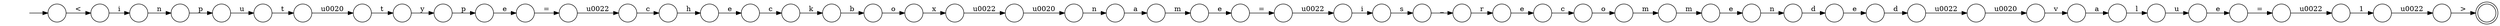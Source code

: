 digraph Automaton {
  rankdir = LR;
  0 [shape=circle,label=""];
  0 -> 55 [label="e"]
  1 [shape=circle,label=""];
  1 -> 16 [label="s"]
  2 [shape=circle,label=""];
  2 -> 6 [label="x"]
  3 [shape=circle,label=""];
  3 -> 2 [label="o"]
  4 [shape=circle,label=""];
  4 -> 5 [label="\u0022"]
  5 [shape=circle,label=""];
  5 -> 13 [label=">"]
  6 [shape=circle,label=""];
  6 -> 38 [label="\u0022"]
  7 [shape=circle,label=""];
  7 -> 41 [label="i"]
  8 [shape=circle,label=""];
  8 -> 54 [label="\u0022"]
  9 [shape=circle,label=""];
  9 -> 22 [label="u"]
  10 [shape=circle,label=""];
  10 -> 19 [label="t"]
  11 [shape=circle,label=""];
  11 -> 9 [label="p"]
  12 [shape=circle,label=""];
  12 -> 27 [label="o"]
  13 [shape=doublecircle,label=""];
  14 [shape=circle,label=""];
  14 -> 42 [label="r"]
  15 [shape=circle,label=""];
  15 -> 29 [label="m"]
  16 [shape=circle,label=""];
  16 -> 14 [label="_"]
  17 [shape=circle,label=""];
  17 -> 44 [label="="]
  18 [shape=circle,label=""];
  18 -> 47 [label="e"]
  19 [shape=circle,label=""];
  19 -> 49 [label="y"]
  20 [shape=circle,label=""];
  20 -> 37 [label="a"]
  21 [shape=circle,label=""];
  21 -> 33 [label="d"]
  22 [shape=circle,label=""];
  22 -> 32 [label="t"]
  23 [shape=circle,label=""];
  23 -> 4 [label="1"]
  24 [shape=circle,label=""];
  24 -> 31 [label="h"]
  25 [shape=circle,label=""];
  25 -> 23 [label="\u0022"]
  26 [shape=circle,label=""];
  initial [shape=plaintext,label=""];
  initial -> 26
  26 -> 7 [label="<"]
  27 [shape=circle,label=""];
  27 -> 39 [label="m"]
  28 [shape=circle,label=""];
  28 -> 40 [label="u"]
  29 [shape=circle,label=""];
  29 -> 17 [label="e"]
  30 [shape=circle,label=""];
  30 -> 34 [label="\u0022"]
  31 [shape=circle,label=""];
  31 -> 36 [label="e"]
  32 [shape=circle,label=""];
  32 -> 10 [label="\u0020"]
  33 [shape=circle,label=""];
  33 -> 51 [label="e"]
  34 [shape=circle,label=""];
  34 -> 50 [label="\u0020"]
  35 [shape=circle,label=""];
  35 -> 3 [label="b"]
  36 [shape=circle,label=""];
  36 -> 45 [label="c"]
  37 [shape=circle,label=""];
  37 -> 28 [label="l"]
  38 [shape=circle,label=""];
  38 -> 43 [label="\u0020"]
  39 [shape=circle,label=""];
  39 -> 18 [label="m"]
  40 [shape=circle,label=""];
  40 -> 53 [label="e"]
  41 [shape=circle,label=""];
  41 -> 11 [label="n"]
  42 [shape=circle,label=""];
  42 -> 46 [label="e"]
  43 [shape=circle,label=""];
  43 -> 48 [label="n"]
  44 [shape=circle,label=""];
  44 -> 52 [label="\u0022"]
  45 [shape=circle,label=""];
  45 -> 35 [label="k"]
  46 [shape=circle,label=""];
  46 -> 12 [label="c"]
  47 [shape=circle,label=""];
  47 -> 21 [label="n"]
  48 [shape=circle,label=""];
  48 -> 15 [label="a"]
  49 [shape=circle,label=""];
  49 -> 0 [label="p"]
  50 [shape=circle,label=""];
  50 -> 20 [label="v"]
  51 [shape=circle,label=""];
  51 -> 30 [label="d"]
  52 [shape=circle,label=""];
  52 -> 1 [label="i"]
  53 [shape=circle,label=""];
  53 -> 25 [label="="]
  54 [shape=circle,label=""];
  54 -> 24 [label="c"]
  55 [shape=circle,label=""];
  55 -> 8 [label="="]
}

